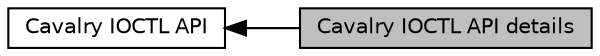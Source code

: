digraph "Cavalry IOCTL API details"
{
  bgcolor="transparent";
  edge [fontname="Helvetica",fontsize="10",labelfontname="Helvetica",labelfontsize="10"];
  node [fontname="Helvetica",fontsize="10",shape=box];
  rankdir=LR;
  Node2 [label="Cavalry IOCTL API",height=0.2,width=0.4,color="black",URL="$d5/de2/group__cavalry-api.html",tooltip="Cavalry IOCTL API, in file cavalry_ioctl.h."];
  Node1 [label="Cavalry IOCTL API details",height=0.2,width=0.4,color="black", fillcolor="grey75", style="filled", fontcolor="black",tooltip="Cavalry IOCTL API, in file cavalry_ioctl.h."];
  Node2->Node1 [shape=plaintext, dir="back", style="solid"];
}
